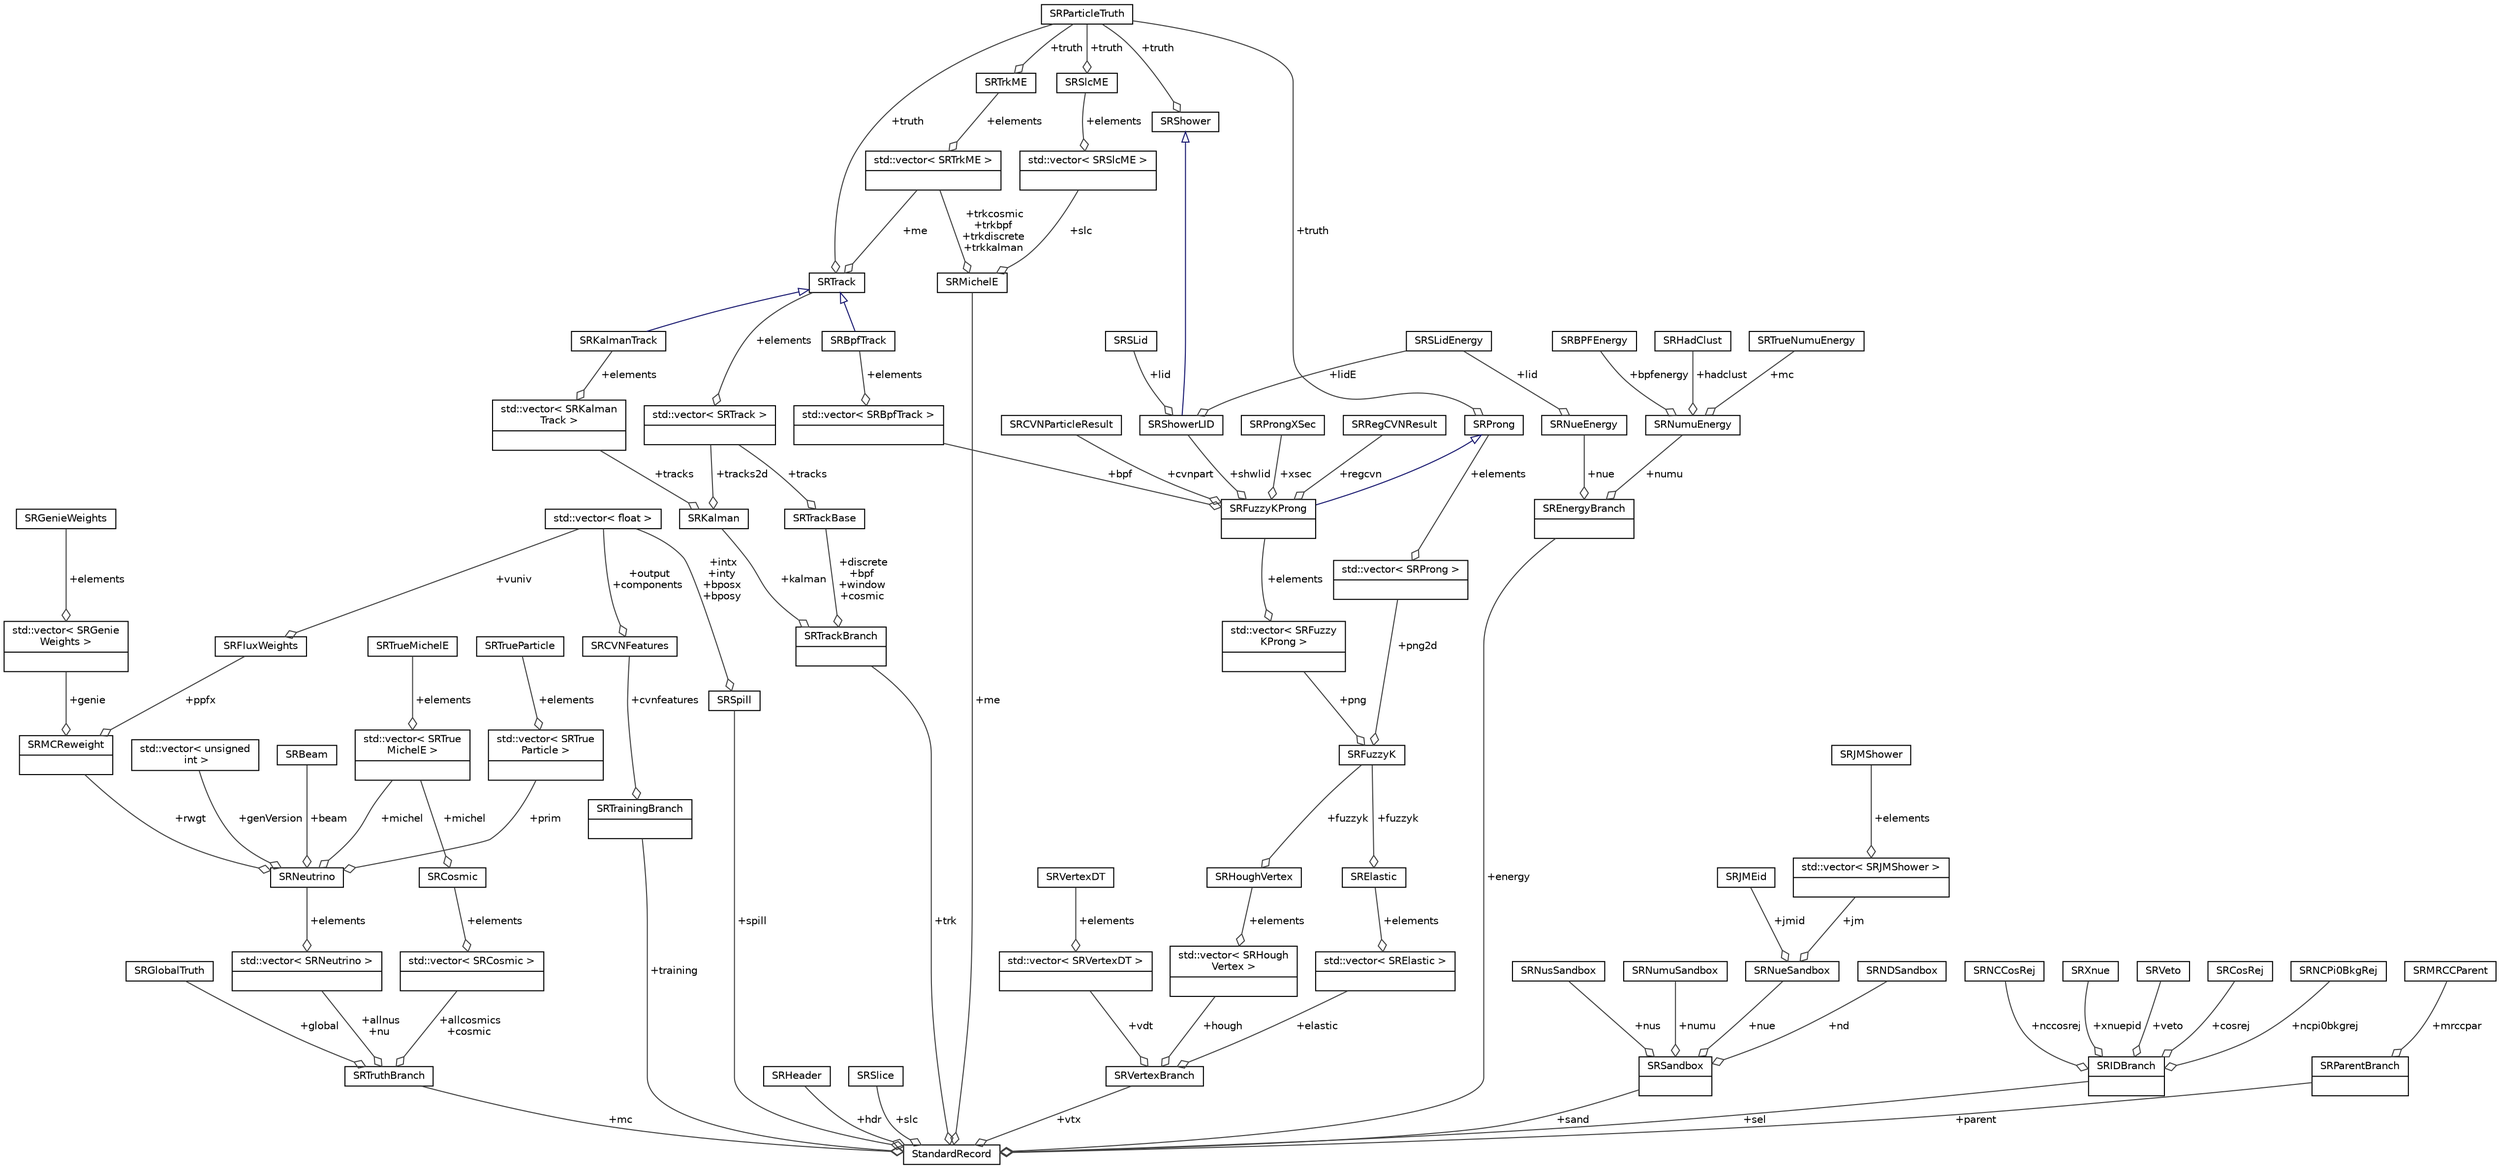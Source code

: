 digraph "StandardRecord"
{
edge [fontname="Helvetica",fontsize="10",labelfontname="Helvetica",labelfontsize="10",color="grey25",sytle="solid",arrowhead="odiamond"];
node [fontname="Helvetica",fontsize="10",shape=record, height =0.2,width=0.4,color="black", fillcolor="white", style="filled"];
Node1 [label="{StandardRecord}"];
Node2 -> Node1 [label=" +spill"];
Node2 [label="{SRSpill}"];
Node3 -> Node2 [label=" +intx\n+inty\n+bposx\n+bposy"];
Node3 [label="{std::vector\< float \>}"];
Node4 -> Node1 [label=" +hdr"];
Node4 [label="{SRHeader}"];
Node5 -> Node1 [label=" +slc"];
Node5 [label="{SRSlice}"];
Node7 -> Node1 [label=" +vtx"];
Node7 [label="{SRVertexBranch}"];
Node8 -> Node7 [label=" +elastic"];
Node8 [label="{std::vector\< SRElastic \>\n|}"];
Node9 -> Node8 [label=" +elements"];
Node9 [label="{SRElastic}"];
Node10 -> Node9 [label=" +fuzzyk"];
Node10 [label="{SRFuzzyK}"];
Node11 -> Node10 [label=" +png"];
Node11 [label="{std::vector\< SRFuzzy\lKProng \>\n|}"];
Node12 -> Node11 [label=" +elements"];
Node12 [label="{SRFuzzyKProng\n|}"];
Node13 -> Node12 [dir="back",color="midnightblue",arrowtail="onormal"];
Node13 [label="{SRProng}"];
Node14 -> Node13 [label=" +truth"];
Node14 [label="{SRParticleTruth}"];
Node16 -> Node12 [label=" +xsec"];
Node16 [label="{SRProngXSec}"];
Node17 -> Node12 [label=" +regcvn"];
Node17 [label="{SRRegCVNResult}"];
Node18 -> Node12 [label=" +cvnpart"];
Node18 [label="{SRCVNParticleResult}"];
Node19 -> Node12 [label=" +bpf"];
Node19 [label="{std::vector\< SRBpfTrack \>\n|}"];
Node20 -> Node19 [label=" +elements"];
Node20 [label="{SRBpfTrack}"];
Node21 -> Node20 [dir="back",color="midnightblue",arrowtail="onormal"];
Node21 [label="{SRTrack}"];
Node14 -> Node21 [label=" +truth"];
Node22 -> Node21 [label=" +me"];
Node22 [label="{std::vector\< SRTrkME \>\n|}"];
Node23 -> Node22 [label=" +elements"];
Node23 [label="{SRTrkME}"];
Node14 -> Node23 [label=" +truth"];
Node24 -> Node12 [label=" +shwlid"];
Node24 [label="{SRShowerLID}"];
Node25 -> Node24 [dir="back",color="midnightblue",arrowtail="onormal"];
Node25 [label="{SRShower}"];
Node14 -> Node25 [label=" +truth"];
Node26 -> Node24 [label=" +lid"];
Node26 [label="{SRSLid}"];
Node27 -> Node24 [label=" +lidE"];
Node27 [label="{SRSLidEnergy}"];
Node28 -> Node10 [label=" +png2d"];
Node28 [label="{std::vector\< SRProng \>\n|}"];
Node13 -> Node28 [label=" +elements"];
Node29 -> Node7 [label=" +hough"];
Node29 [label="{std::vector\< SRHough\lVertex \>\n|}"];
Node30 -> Node29 [label=" +elements"];
Node30 [label="{SRHoughVertex}"];
Node10 -> Node30 [label=" +fuzzyk"];
Node31 -> Node7 [label=" +vdt"];
Node31 [label="{std::vector\< SRVertexDT \>\n|}"];
Node32 -> Node31 [label=" +elements"];
Node32 [label="{SRVertexDT}"];
Node33 -> Node1 [label=" +mc"];
Node33 [label="{SRTruthBranch}"];
Node34 -> Node33 [label=" +allnus\n+nu"];
Node34 [label="{std::vector\< SRNeutrino \>\n|}"];
Node35 -> Node34 [label=" +elements"];
Node35 [label="{SRNeutrino}"];
Node36 -> Node35 [label=" +beam"];
Node36 [label="{SRBeam}"];
Node37 -> Node35 [label=" +michel"];
Node37 [label="{std::vector\< SRTrue\lMichelE \>\n|}"];
Node38 -> Node37 [label=" +elements"];
Node38 [label="{SRTrueMichelE}"];
Node39 -> Node35 [label=" +rwgt"];
Node39 [label="{SRMCReweight\n|}"];
Node40 -> Node39 [label=" +ppfx"];
Node40 [label="{SRFluxWeights}"];
Node3 -> Node40 [label=" +vuniv"];
Node41 -> Node39 [label=" +genie"];
Node41 [label="{std::vector\< SRGenie\lWeights \>\n|}"];
Node42 -> Node41 [label=" +elements"];
Node42 [label="{SRGenieWeights}"];
Node43 -> Node35 [label=" +prim"];
Node43 [label="{std::vector\< SRTrue\lParticle \>\n|}"];
Node44 -> Node43 [label=" +elements"];
Node44 [label="{SRTrueParticle}"];
Node45 -> Node35 [label=" +genVersion"];
Node45 [label="{std::vector\< unsigned\l int \>}"];
Node46 -> Node33 [label=" +global"];
Node46 [label="{SRGlobalTruth}"];
Node47 -> Node33 [label=" +allcosmics\n+cosmic"];
Node47 [label="{std::vector\< SRCosmic \>\n|}"];
Node48 -> Node47 [label=" +elements"];
Node48 [label="{SRCosmic}"];
Node37 -> Node48 [label=" +michel"];
Node49 -> Node1 [label=" +sand"];
Node49 [label="{SRSandbox\n|}"];
Node50 -> Node49 [label=" +numu"];
Node50 [label="{SRNumuSandbox}"];
Node51 -> Node49 [label=" +nue"];
Node51 [label="{SRNueSandbox}"];
Node52 -> Node51 [label=" +jmid"];
Node52 [label="{SRJMEid}"];
Node53 -> Node51 [label=" +jm"];
Node53 [label="{std::vector\< SRJMShower \>\n|}"];
Node54 -> Node53 [label=" +elements"];
Node54 [label="{SRJMShower}"];
Node55 -> Node49 [label=" +nd"];
Node55 [label="{SRNDSandbox}"];
Node56 -> Node49 [label=" +nus"];
Node56 [label="{SRNusSandbox}"];
Node57 -> Node1 [label=" +sel"];
Node57 [label="{SRIDBranch\n|}"];
Node58 -> Node57 [label=" +veto"];
Node58 [label="{SRVeto}"];
Node59 -> Node57 [label=" +cosrej"];
Node59 [label="{SRCosRej}"];
Node70 -> Node57 [label=" +ncpi0bkgrej"];
Node70 [label="{SRNCPi0BkgRej}"];
Node71 -> Node57 [label=" +nccosrej"];
Node71 [label="{SRNCCosRej}"];
Node72 -> Node57 [label=" +xnuepid"];
Node72 [label="{SRXnue}"];
Node73 -> Node1 [label=" +parent"];
Node73 [label="{SRParentBranch\n|}"];
Node74 -> Node73 [label=" +mrccpar"];
Node74 [label="{SRMRCCParent}"];
Node75 -> Node1 [label=" +me"];
Node75 [label="{SRMichelE}"];
Node22 -> Node75 [label=" +trkcosmic\n+trkbpf\n+trkdiscrete\n+trkkalman"];
Node76 -> Node75 [label=" +slc"];
Node76 [label="{std::vector\< SRSlcME \>\n|}"];
Node77 -> Node76 [label=" +elements"];
Node77 [label="{SRSlcME}"];
Node14 -> Node77 [label=" +truth"];
Node78 -> Node1 [label=" +training"];
Node78 [label="{SRTrainingBranch\n|}"];
Node79 -> Node78 [label=" +cvnfeatures"];
Node79 [label="{SRCVNFeatures}"];
Node3 -> Node79 [label=" +output\n+components"];
Node80 -> Node1 [label=" +energy"];
Node80 [label="{SREnergyBranch\n|}"];
Node81 -> Node80 [label=" +numu"];
Node81 [label="{SRNumuEnergy}"];
Node82 -> Node81 [label=" +bpfenergy"];
Node82 [label="{SRBPFEnergy}"];
Node83 -> Node81 [label=" +hadclust"];
Node83 [label="{SRHadClust}"];
Node84 -> Node81 [label=" +mc"];
Node84 [label="{SRTrueNumuEnergy}"];
Node85 -> Node80 [label=" +nue"];
Node85 [label="{SRNueEnergy}"];
Node27 -> Node85 [label=" +lid"];
Node86 -> Node1 [label=" +trk"];
Node86 [label="{SRTrackBranch\n|}"];
Node87 -> Node86 [label=" +discrete\n+bpf\n+window\n+cosmic"];
Node87 [label="{SRTrackBase}"];
Node88 -> Node87 [label=" +tracks"];
Node88 [label="{std::vector\< SRTrack \>\n|}"];
Node21 -> Node88 [label=" +elements"];
Node89 -> Node86 [label=" +kalman"];
Node89 [label="{SRKalman}"];
Node88 -> Node89 [label=" +tracks2d"];
Node90 -> Node89 [label=" +tracks"];
Node90 [label="{std::vector\< SRKalman\lTrack \>\n|}"];
Node91 -> Node90 [label=" +elements"];
Node91 [label="{SRKalmanTrack}"];
Node21 -> Node91 [dir="back",color="midnightblue",arrowtail="onormal"];
}
